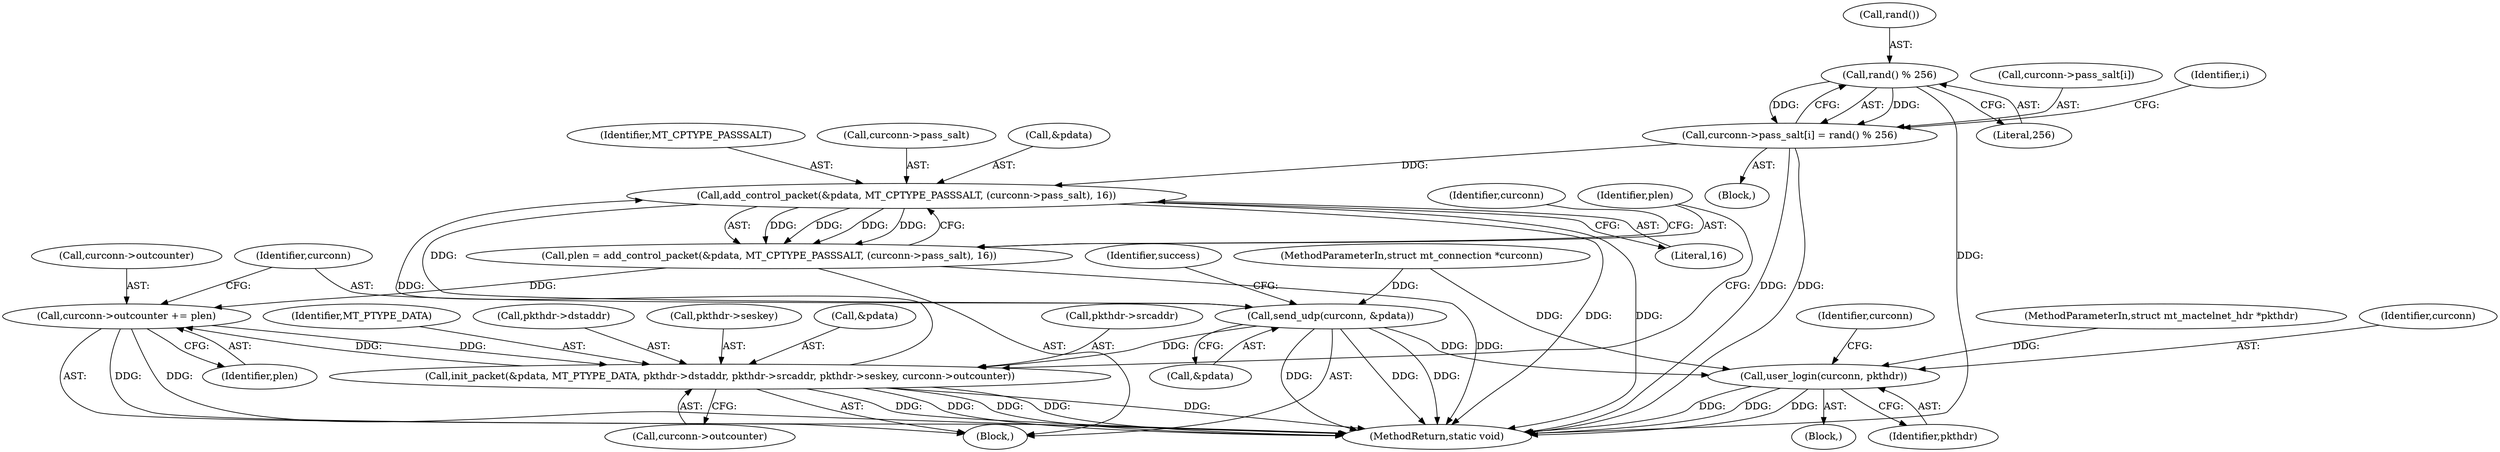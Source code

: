 digraph "0_MAC-Telnet_b69d11727d4f0f8cf719c79e3fb700f55ca03e9a_1@API" {
"1000181" [label="(Call,rand() % 256)"];
"1000175" [label="(Call,curconn->pass_salt[i] = rand() % 256)"];
"1000216" [label="(Call,add_control_packet(&pdata, MT_CPTYPE_PASSSALT, (curconn->pass_salt), 16))"];
"1000214" [label="(Call,plen = add_control_packet(&pdata, MT_CPTYPE_PASSSALT, (curconn->pass_salt), 16))"];
"1000224" [label="(Call,curconn->outcounter += plen)"];
"1000198" [label="(Call,init_packet(&pdata, MT_PTYPE_DATA, pkthdr->dstaddr, pkthdr->srcaddr, pkthdr->seskey, curconn->outcounter))"];
"1000229" [label="(Call,send_udp(curconn, &pdata))"];
"1000469" [label="(Call,user_login(curconn, pkthdr))"];
"1000476" [label="(Identifier,curconn)"];
"1000458" [label="(Identifier,success)"];
"1000214" [label="(Call,plen = add_control_packet(&pdata, MT_CPTYPE_PASSSALT, (curconn->pass_salt), 16))"];
"1000176" [label="(Call,curconn->pass_salt[i])"];
"1000211" [label="(Call,curconn->outcounter)"];
"1000201" [label="(Identifier,MT_PTYPE_DATA)"];
"1000202" [label="(Call,pkthdr->dstaddr)"];
"1000219" [label="(Identifier,MT_CPTYPE_PASSSALT)"];
"1000198" [label="(Call,init_packet(&pdata, MT_PTYPE_DATA, pkthdr->dstaddr, pkthdr->srcaddr, pkthdr->seskey, curconn->outcounter))"];
"1000156" [label="(Block,)"];
"1000208" [label="(Call,pkthdr->seskey)"];
"1000224" [label="(Call,curconn->outcounter += plen)"];
"1000229" [label="(Call,send_udp(curconn, &pdata))"];
"1000175" [label="(Call,curconn->pass_salt[i] = rand() % 256)"];
"1000231" [label="(Call,&pdata)"];
"1000223" [label="(Literal,16)"];
"1000105" [label="(MethodParameterIn,struct mt_connection *curconn)"];
"1000216" [label="(Call,add_control_packet(&pdata, MT_CPTYPE_PASSSALT, (curconn->pass_salt), 16))"];
"1000182" [label="(Call,rand())"];
"1000228" [label="(Identifier,plen)"];
"1000493" [label="(MethodReturn,static void)"];
"1000469" [label="(Call,user_login(curconn, pkthdr))"];
"1000468" [label="(Block,)"];
"1000106" [label="(MethodParameterIn,struct mt_mactelnet_hdr *pkthdr)"];
"1000173" [label="(Identifier,i)"];
"1000183" [label="(Literal,256)"];
"1000220" [label="(Call,curconn->pass_salt)"];
"1000199" [label="(Call,&pdata)"];
"1000470" [label="(Identifier,curconn)"];
"1000226" [label="(Identifier,curconn)"];
"1000225" [label="(Call,curconn->outcounter)"];
"1000471" [label="(Identifier,pkthdr)"];
"1000230" [label="(Identifier,curconn)"];
"1000215" [label="(Identifier,plen)"];
"1000205" [label="(Call,pkthdr->srcaddr)"];
"1000181" [label="(Call,rand() % 256)"];
"1000217" [label="(Call,&pdata)"];
"1000174" [label="(Block,)"];
"1000181" -> "1000175"  [label="AST: "];
"1000181" -> "1000183"  [label="CFG: "];
"1000182" -> "1000181"  [label="AST: "];
"1000183" -> "1000181"  [label="AST: "];
"1000175" -> "1000181"  [label="CFG: "];
"1000181" -> "1000493"  [label="DDG: "];
"1000181" -> "1000175"  [label="DDG: "];
"1000181" -> "1000175"  [label="DDG: "];
"1000175" -> "1000174"  [label="AST: "];
"1000176" -> "1000175"  [label="AST: "];
"1000173" -> "1000175"  [label="CFG: "];
"1000175" -> "1000493"  [label="DDG: "];
"1000175" -> "1000493"  [label="DDG: "];
"1000175" -> "1000216"  [label="DDG: "];
"1000216" -> "1000214"  [label="AST: "];
"1000216" -> "1000223"  [label="CFG: "];
"1000217" -> "1000216"  [label="AST: "];
"1000219" -> "1000216"  [label="AST: "];
"1000220" -> "1000216"  [label="AST: "];
"1000223" -> "1000216"  [label="AST: "];
"1000214" -> "1000216"  [label="CFG: "];
"1000216" -> "1000493"  [label="DDG: "];
"1000216" -> "1000493"  [label="DDG: "];
"1000216" -> "1000214"  [label="DDG: "];
"1000216" -> "1000214"  [label="DDG: "];
"1000216" -> "1000214"  [label="DDG: "];
"1000216" -> "1000214"  [label="DDG: "];
"1000198" -> "1000216"  [label="DDG: "];
"1000216" -> "1000229"  [label="DDG: "];
"1000214" -> "1000156"  [label="AST: "];
"1000215" -> "1000214"  [label="AST: "];
"1000226" -> "1000214"  [label="CFG: "];
"1000214" -> "1000493"  [label="DDG: "];
"1000214" -> "1000224"  [label="DDG: "];
"1000224" -> "1000156"  [label="AST: "];
"1000224" -> "1000228"  [label="CFG: "];
"1000225" -> "1000224"  [label="AST: "];
"1000228" -> "1000224"  [label="AST: "];
"1000230" -> "1000224"  [label="CFG: "];
"1000224" -> "1000493"  [label="DDG: "];
"1000224" -> "1000493"  [label="DDG: "];
"1000224" -> "1000198"  [label="DDG: "];
"1000198" -> "1000224"  [label="DDG: "];
"1000198" -> "1000156"  [label="AST: "];
"1000198" -> "1000211"  [label="CFG: "];
"1000199" -> "1000198"  [label="AST: "];
"1000201" -> "1000198"  [label="AST: "];
"1000202" -> "1000198"  [label="AST: "];
"1000205" -> "1000198"  [label="AST: "];
"1000208" -> "1000198"  [label="AST: "];
"1000211" -> "1000198"  [label="AST: "];
"1000215" -> "1000198"  [label="CFG: "];
"1000198" -> "1000493"  [label="DDG: "];
"1000198" -> "1000493"  [label="DDG: "];
"1000198" -> "1000493"  [label="DDG: "];
"1000198" -> "1000493"  [label="DDG: "];
"1000198" -> "1000493"  [label="DDG: "];
"1000229" -> "1000198"  [label="DDG: "];
"1000229" -> "1000156"  [label="AST: "];
"1000229" -> "1000231"  [label="CFG: "];
"1000230" -> "1000229"  [label="AST: "];
"1000231" -> "1000229"  [label="AST: "];
"1000458" -> "1000229"  [label="CFG: "];
"1000229" -> "1000493"  [label="DDG: "];
"1000229" -> "1000493"  [label="DDG: "];
"1000229" -> "1000493"  [label="DDG: "];
"1000105" -> "1000229"  [label="DDG: "];
"1000229" -> "1000469"  [label="DDG: "];
"1000469" -> "1000468"  [label="AST: "];
"1000469" -> "1000471"  [label="CFG: "];
"1000470" -> "1000469"  [label="AST: "];
"1000471" -> "1000469"  [label="AST: "];
"1000476" -> "1000469"  [label="CFG: "];
"1000469" -> "1000493"  [label="DDG: "];
"1000469" -> "1000493"  [label="DDG: "];
"1000469" -> "1000493"  [label="DDG: "];
"1000105" -> "1000469"  [label="DDG: "];
"1000106" -> "1000469"  [label="DDG: "];
}
